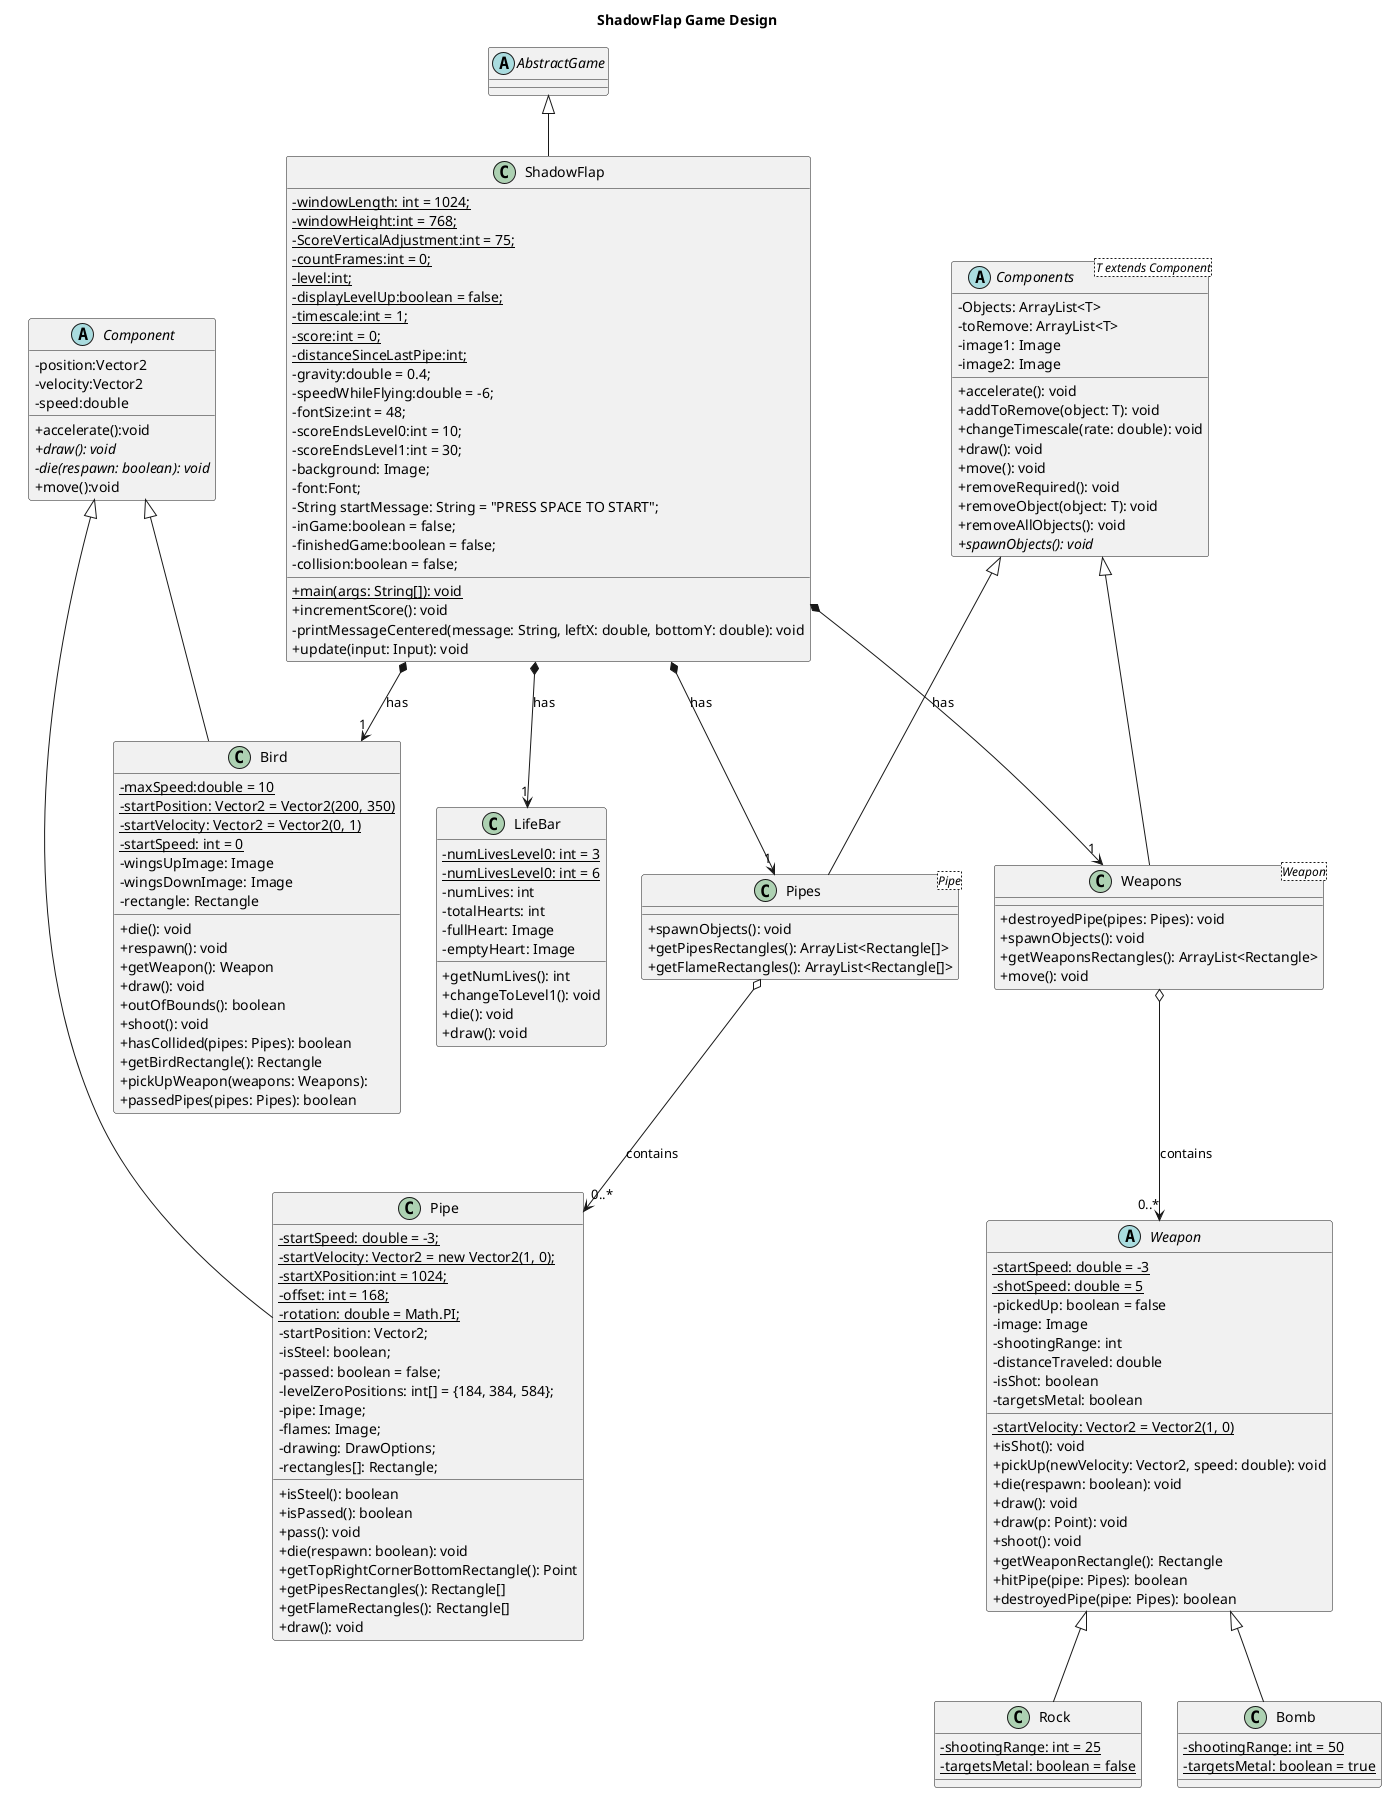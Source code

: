 @startuml project2A
title ShadowFlap Game Design
skinparam ClassAttributeIconSize 0
ShadowFlap *-->"1"Bird: "has"
ShadowFlap *-->"1"Weapons: "has"
ShadowFlap *-->"1"LifeBar: "has"
ShadowFlap *-->"1"Pipes: "has"
Weapons o-->"0..*"Weapon: "contains"
Pipes o-->"0..*"Pipe: "contains"

abstract class AbstractGame

class ShadowFlap extends AbstractGame {
    -{static}windowLength: int = 1024;
    -{static}windowHeight:int = 768;
    -{static}ScoreVerticalAdjustment:int = 75;
    -{static}countFrames:int = 0;
    -{static}level:int;
    -{static}displayLevelUp:boolean = false;
    -{static}timescale:int = 1;
    -{static}score:int = 0;
    -{static}distanceSinceLastPipe:int;
    -gravity:double = 0.4;
    -speedWhileFlying:double = -6;
    -fontSize:int = 48;
    -scoreEndsLevel0:int = 10;
    -scoreEndsLevel1:int = 30;
    -background: Image;
    -font:Font;
    -String startMessage: String = "PRESS SPACE TO START";
    -inGame:boolean = false;
    -finishedGame:boolean = false;
    -collision:boolean = false;
    +{static}main(args: String[]): void
    +incrementScore(): void
    -printMessageCentered(message: String, leftX: double, bottomY: double): void
    +update(input: Input): void
}

class Pipe extends Component {
    -{static} startSpeed: double = -3;
    -{static}{field}startVelocity: Vector2 = new Vector2(1, 0);
    -{static}startXPosition:int = 1024;
    -{static}offset: int = 168;
    -{static}rotation: double = Math.PI;
    -startPosition: Vector2;
    -isSteel: boolean;
    -passed: boolean = false;
    -levelZeroPositions: int[] = {184, 384, 584};
    -pipe: Image;
    -flames: Image; 
    -drawing: DrawOptions;
    -rectangles[]: Rectangle;
    +isSteel(): boolean
    +isPassed(): boolean
    +pass(): void
    +die(respawn: boolean): void
    +getTopRightCornerBottomRectangle(): Point
    +getPipesRectangles(): Rectangle[]
    +getFlameRectangles(): Rectangle[]
    +draw(): void
}
abstract class Weapon {
    -{static}startVelocity: Vector2 = Vector2(1, 0)
    -{static}startSpeed: double = -3
    -{static}shotSpeed: double = 5
    -pickedUp: boolean = false
    -image: Image
    -shootingRange: int
    -distanceTraveled: double
    -isShot: boolean
    -targetsMetal: boolean
    +isShot(): void
    +pickUp(newVelocity: Vector2, speed: double): void
    +die(respawn: boolean): void
    +draw(): void
    +draw(p: Point): void
    +shoot(): void
    +getWeaponRectangle(): Rectangle
    +hitPipe(pipe: Pipes): boolean
    +destroyedPipe(pipe: Pipes): boolean 
}
abstract class Components<T extends Component> {
    -Objects: ArrayList<T>
    -toRemove: ArrayList<T>
    -image1: Image
    -image2: Image
    +accelerate(): void
    +addToRemove(object: T): void
    +changeTimescale(rate: double): void
    +draw(): void
    +move(): void
    +removeRequired(): void
    +removeObject(object: T): void
    +removeAllObjects(): void
    +{abstract} spawnObjects(): void
}
abstract class Component {
    -position:Vector2 
    -velocity:Vector2 
    -speed:double 
    +accelerate():void
    +{abstract} draw(): void
    -{abstract} die(respawn: boolean): void
    +move():void
}
class Pipes<Pipe> Extends Components {
    +spawnObjects(): void
    +getPipesRectangles(): ArrayList<Rectangle[]>
    +getFlameRectangles(): ArrayList<Rectangle[]>
}
class Weapons<Weapon> Extends Components {
    +destroyedPipe(pipes: Pipes): void
    +spawnObjects(): void
    +getWeaponsRectangles(): ArrayList<Rectangle>
    +move(): void
}
class LifeBar {
    -{static} numLivesLevel0: int = 3
    -{static} numLivesLevel0: int = 6
    -numLives: int
    -totalHearts: int
    -fullHeart: Image
    -emptyHeart: Image
    +getNumLives(): int
    +changeToLevel1(): void
    +die(): void
    +draw(): void
}
class Rock extends Weapon {
    -{static} shootingRange: int = 25
    -{static} targetsMetal: boolean = false
}
class Bomb extends Weapon {
    -{static} shootingRange: int = 50
    -{static} targetsMetal: boolean = true
}
class Bird extends Component {
    -{static}maxSpeed:double = 10
    -{field}{static} startPosition: Vector2 = Vector2(200, 350)
    -{field}{static} startVelocity: Vector2 = Vector2(0, 1)
    -{static} startSpeed: int = 0
    -wingsUpImage: Image
    -wingsDownImage: Image
    -rectangle: Rectangle
    +die(): void
    +respawn(): void
    +getWeapon(): Weapon
    +draw(): void
    +outOfBounds(): boolean
    +shoot(): void
    +hasCollided(pipes: Pipes): boolean
    +getBirdRectangle(): Rectangle
    +pickUpWeapon(weapons: Weapons):
    +passedPipes(pipes: Pipes): boolean
}

@enduml